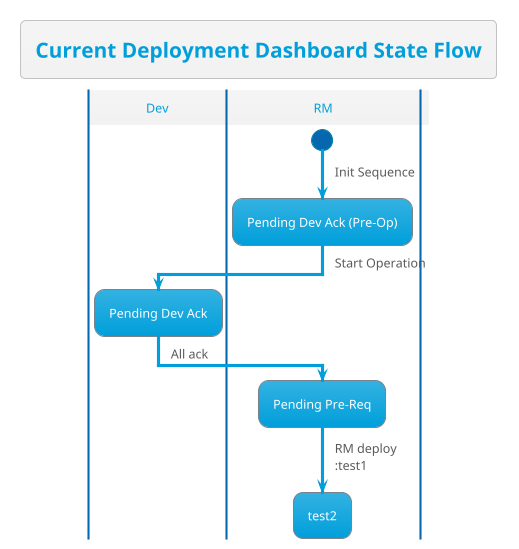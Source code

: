 @startuml
!theme bluegray
skinparam FooterFontColor black
skinparam ActivityBorderColor #79838c

title Current Deployment Dashboard State Flow

|Dev|
|RM|

' state "Pending Dev Ack (Pre-Op)" as preOp
' state "Pending Dev Ack" as pendingDevAck
' state "Pending Pre-Req" as pendingPreReq
' state "Pending RM Deployment" as pendingRMDeploy
' state "Verify Canary Instance" as verifyCanary
' state "Pending Live Verification" as pendingLiveVer
' state pendingLiveVerFork <<fork>>
' state "Pending Promote" as pendingPromote
' state "Abort Requested" as abortRequested
' state "Rollback Requested" as rollbackRequested
' state "Rollback Done" as rollbackDone

start
-> Init Sequence;
:Pending Dev Ack (Pre-Op);
-> Start Operation;
|Dev|
:Pending Dev Ack;
-> All ack;
|RM|
:Pending Pre-Req;
-> All pre-req done
:Pending RM Deployment;
' label pendingDeployment

-> RM deploy
' :Deploying;
' goto pendingDeployment
:test1;
:test2;

' preOp --> pendingDevAck : Start Operation
' pendingDevAck: Dev: ACK

' pendingDevAck --> pendingPreReq : All ACKed
' pendingPreReq: Dev: TICK prereq

' pendingPreReq --> pendingRMDeploy : All requisites done
' pendingRMDeploy: RM: Deploys

' pendingRMDeploy --> Deploying : RM deploy
' Deploying : RM: Monitoring
' Deploying : RM: Abort

' Deploying --> Aborted : Abort

' Deploying --> Failed : Fails

' Failed --> pendingDevAck : Reinitiate
' Failed: RM: Reinitiate

' Deploying --> verifyCanary : progress with Canary
' verifyCanary: Dev: Ack
' verifyCanary: Dev: Request abort

' verifyCanary --> pendingPromote : All ACK
' pendingPromote: RM: Promote

' verifyCanary --> abortRequested : Request abort
' abortRequested: RM: Abort

' abortRequested --> Aborted : RM abort
' Aborted: Rm : Reinitiate

' Aborted --> pendingDevAck : Reinitiate
' pendingPromote: RM: Reinitiate

' pendingPromote --> pendingLiveVerFork : Promote
' note right of pendingLiveVerFork : Need Live\nVerification
' pendingLiveVerFork --> pendingLiveVer : True
' pendingLiveVerFork --> Done : False

' pendingLiveVer --> Done :All dev ACK\n All CIDs deployed
' pendingLiveVer --> pendingRMDeploy : not All CIDs deployed
' pendingLiveVer: Dev: ACK

' Deploying --> pendingLiveVerFork : Success\nwithout Canary

' Done: Dev: Request Rollback

' Done --> rollbackRequested
' rollbackRequested: RM: Execute rollback

' rollbackRequested --> rollbackDone : RM rollback finish
' rollbackDone: RM: Reinitiate

' rollbackDone --> pendingDevAck : Reinitiate

@enduml